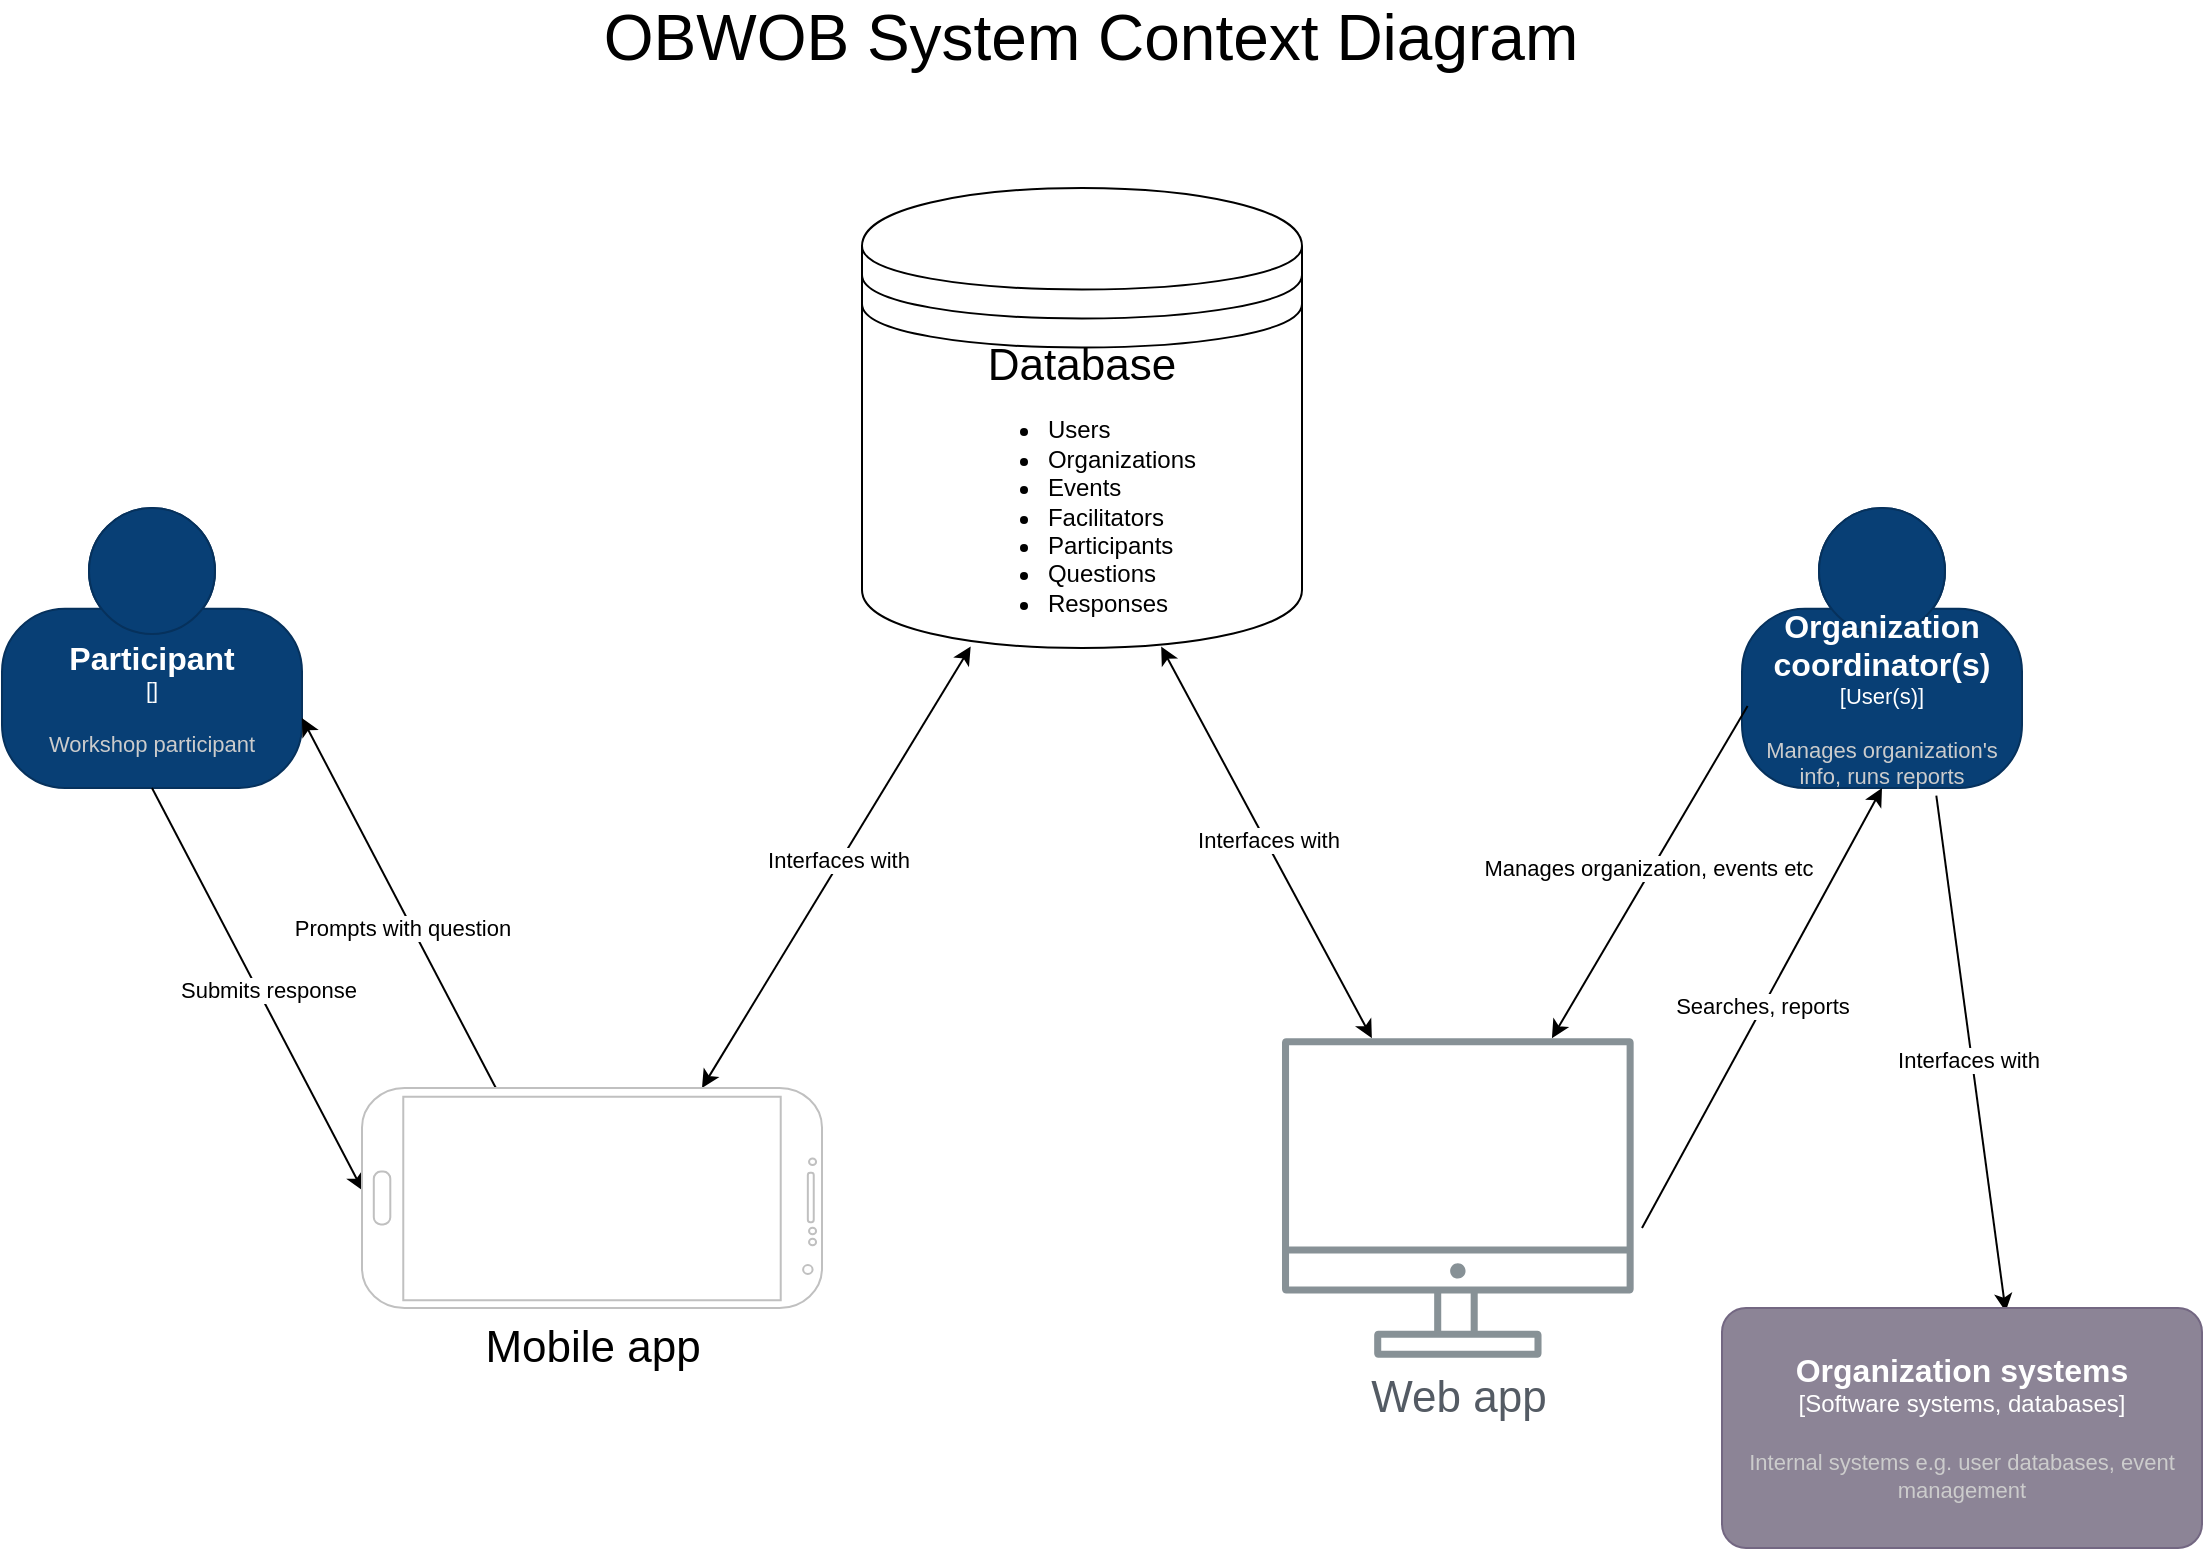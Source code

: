 <mxfile version="24.7.17">
  <diagram name="Page-1" id="Haewlsi_iovVv61Tuty4">
    <mxGraphModel dx="1050" dy="557" grid="1" gridSize="10" guides="1" tooltips="1" connect="1" arrows="1" fold="1" page="1" pageScale="1" pageWidth="1169" pageHeight="827" math="0" shadow="0">
      <root>
        <mxCell id="0" />
        <mxCell id="1" parent="0" />
        <object placeholders="1" c4Name="Participant" c4Type="" c4Description="Workshop participant" label="&lt;font style=&quot;font-size: 16px&quot;&gt;&lt;b&gt;%c4Name%&lt;/b&gt;&lt;/font&gt;&lt;div&gt;[%c4Type%]&lt;/div&gt;&lt;br&gt;&lt;div&gt;&lt;font style=&quot;font-size: 11px&quot;&gt;&lt;font color=&quot;#cccccc&quot;&gt;%c4Description%&lt;/font&gt;&lt;/div&gt;" id="6MHDGr1IVYE9pwsXuLm0-26">
          <mxCell style="html=1;fontSize=11;dashed=0;whiteSpace=wrap;fillColor=#083F75;strokeColor=#06315C;fontColor=#ffffff;shape=mxgraph.c4.person2;align=center;metaEdit=1;points=[[0.5,0,0],[1,0.5,0],[1,0.75,0],[0.75,1,0],[0.5,1,0],[0.25,1,0],[0,0.75,0],[0,0.5,0]];resizable=1;movable=1;rotatable=1;deletable=1;editable=1;locked=0;connectable=1;" vertex="1" parent="1">
            <mxGeometry x="40" y="290" width="150" height="140" as="geometry" />
          </mxCell>
        </object>
        <object placeholders="1" c4Name="Organization coordinator(s)" c4Type="User(s)" c4Description="Manages organization&#39;s info, runs reports" label="&lt;font style=&quot;font-size: 16px&quot;&gt;&lt;b&gt;%c4Name%&lt;/b&gt;&lt;/font&gt;&lt;div&gt;[%c4Type%]&lt;/div&gt;&lt;br&gt;&lt;div&gt;&lt;font style=&quot;font-size: 11px&quot;&gt;&lt;font color=&quot;#cccccc&quot;&gt;%c4Description%&lt;/font&gt;&lt;/div&gt;" id="6MHDGr1IVYE9pwsXuLm0-28">
          <mxCell style="html=1;fontSize=11;dashed=0;whiteSpace=wrap;fillColor=#083F75;strokeColor=#06315C;fontColor=#ffffff;shape=mxgraph.c4.person2;align=center;metaEdit=1;points=[[0.5,0,0],[1,0.5,0],[1,0.75,0],[0.75,1,0],[0.5,1,0],[0.25,1,0],[0,0.75,0],[0,0.5,0]];resizable=1;movable=1;rotatable=1;deletable=1;editable=1;locked=0;connectable=1;" vertex="1" parent="1">
            <mxGeometry x="910" y="290" width="140" height="140" as="geometry" />
          </mxCell>
        </object>
        <mxCell id="6MHDGr1IVYE9pwsXuLm0-29" value="&lt;font style=&quot;font-size: 22px;&quot;&gt;Database&lt;/font&gt;&lt;div style=&quot;text-align: left;&quot;&gt;&lt;ul&gt;&lt;li&gt;Users&lt;/li&gt;&lt;li&gt;Organizations&lt;/li&gt;&lt;li&gt;&lt;font style=&quot;font-size: 12px;&quot;&gt;Events&lt;/font&gt;&lt;/li&gt;&lt;li&gt;Facilitators&lt;/li&gt;&lt;li&gt;Participants&lt;/li&gt;&lt;li&gt;Questions&lt;/li&gt;&lt;li&gt;Responses&lt;/li&gt;&lt;/ul&gt;&lt;/div&gt;" style="shape=datastore;whiteSpace=wrap;html=1;" vertex="1" parent="1">
          <mxGeometry x="470" y="130" width="220" height="230" as="geometry" />
        </mxCell>
        <mxCell id="6MHDGr1IVYE9pwsXuLm0-31" value="" style="endArrow=classic;html=1;rounded=0;entryX=1;entryY=0.75;entryDx=0;entryDy=0;entryPerimeter=0;exitX=0.024;exitY=0.703;exitDx=0;exitDy=0;exitPerimeter=0;" edge="1" parent="1" source="6MHDGr1IVYE9pwsXuLm0-41" target="6MHDGr1IVYE9pwsXuLm0-26">
          <mxGeometry width="50" height="50" relative="1" as="geometry">
            <mxPoint x="280" y="570" as="sourcePoint" />
            <mxPoint x="680" y="470" as="targetPoint" />
          </mxGeometry>
        </mxCell>
        <mxCell id="6MHDGr1IVYE9pwsXuLm0-32" value="Prompts with question" style="edgeLabel;html=1;align=center;verticalAlign=middle;resizable=0;points=[];" vertex="1" connectable="0" parent="6MHDGr1IVYE9pwsXuLm0-31">
          <mxGeometry x="-0.092" y="4" relative="1" as="geometry">
            <mxPoint as="offset" />
          </mxGeometry>
        </mxCell>
        <mxCell id="6MHDGr1IVYE9pwsXuLm0-33" value="" style="endArrow=classic;html=1;rounded=0;entryX=0.467;entryY=0.998;entryDx=0;entryDy=0;entryPerimeter=0;exitX=0.5;exitY=1;exitDx=0;exitDy=0;exitPerimeter=0;" edge="1" parent="1" source="6MHDGr1IVYE9pwsXuLm0-26" target="6MHDGr1IVYE9pwsXuLm0-41">
          <mxGeometry width="50" height="50" relative="1" as="geometry">
            <mxPoint x="260" y="510" as="sourcePoint" />
            <mxPoint x="309.19" y="577.84" as="targetPoint" />
          </mxGeometry>
        </mxCell>
        <mxCell id="6MHDGr1IVYE9pwsXuLm0-34" value="Submits response" style="edgeLabel;html=1;align=center;verticalAlign=middle;resizable=0;points=[];" vertex="1" connectable="0" parent="6MHDGr1IVYE9pwsXuLm0-33">
          <mxGeometry x="0.019" y="5" relative="1" as="geometry">
            <mxPoint as="offset" />
          </mxGeometry>
        </mxCell>
        <mxCell id="6MHDGr1IVYE9pwsXuLm0-35" value="" style="endArrow=classic;startArrow=classic;html=1;rounded=0;entryX=0.247;entryY=0.997;entryDx=0;entryDy=0;entryPerimeter=0;" edge="1" parent="1" target="6MHDGr1IVYE9pwsXuLm0-29">
          <mxGeometry width="50" height="50" relative="1" as="geometry">
            <mxPoint x="390" y="580" as="sourcePoint" />
            <mxPoint x="531.94" y="390.23" as="targetPoint" />
            <Array as="points">
              <mxPoint x="390" y="580" />
            </Array>
          </mxGeometry>
        </mxCell>
        <mxCell id="6MHDGr1IVYE9pwsXuLm0-36" value="Interfaces with" style="edgeLabel;html=1;align=center;verticalAlign=middle;resizable=0;points=[];" vertex="1" connectable="0" parent="6MHDGr1IVYE9pwsXuLm0-35">
          <mxGeometry x="0.029" y="2" relative="1" as="geometry">
            <mxPoint as="offset" />
          </mxGeometry>
        </mxCell>
        <mxCell id="6MHDGr1IVYE9pwsXuLm0-37" value="&lt;font style=&quot;font-size: 32px;&quot;&gt;OBWOB System Context Diagram&lt;/font&gt;" style="text;html=1;align=center;verticalAlign=middle;whiteSpace=wrap;rounded=0;" vertex="1" parent="1">
          <mxGeometry x="302" y="40" width="565" height="30" as="geometry" />
        </mxCell>
        <mxCell id="6MHDGr1IVYE9pwsXuLm0-41" value="&lt;font style=&quot;font-size: 22px;&quot;&gt;Mobile app&lt;/font&gt;" style="verticalLabelPosition=bottom;verticalAlign=top;html=1;shadow=0;dashed=0;strokeWidth=1;shape=mxgraph.android.phone2;strokeColor=#c0c0c0;direction=south;" vertex="1" parent="1">
          <mxGeometry x="220" y="580" width="230" height="110" as="geometry" />
        </mxCell>
        <mxCell id="6MHDGr1IVYE9pwsXuLm0-42" value="&lt;font style=&quot;font-size: 22px;&quot;&gt;Web app&lt;/font&gt;" style="sketch=0;outlineConnect=0;gradientColor=none;fontColor=#545B64;strokeColor=none;fillColor=#879196;dashed=0;verticalLabelPosition=bottom;verticalAlign=top;align=center;html=1;fontSize=12;fontStyle=0;aspect=fixed;shape=mxgraph.aws4.illustration_desktop;pointerEvents=1" vertex="1" parent="1">
          <mxGeometry x="680" y="555" width="175.83" height="160" as="geometry" />
        </mxCell>
        <mxCell id="6MHDGr1IVYE9pwsXuLm0-43" value="" style="endArrow=classic;html=1;rounded=0;exitX=0.02;exitY=0.707;exitDx=0;exitDy=0;exitPerimeter=0;" edge="1" parent="1" source="6MHDGr1IVYE9pwsXuLm0-28" target="6MHDGr1IVYE9pwsXuLm0-42">
          <mxGeometry width="50" height="50" relative="1" as="geometry">
            <mxPoint x="650" y="560" as="sourcePoint" />
            <mxPoint x="840" y="550" as="targetPoint" />
          </mxGeometry>
        </mxCell>
        <mxCell id="6MHDGr1IVYE9pwsXuLm0-44" value="Manages organization, events etc" style="edgeLabel;html=1;align=center;verticalAlign=middle;resizable=0;points=[];" vertex="1" connectable="0" parent="6MHDGr1IVYE9pwsXuLm0-43">
          <mxGeometry x="-0.014" y="-2" relative="1" as="geometry">
            <mxPoint as="offset" />
          </mxGeometry>
        </mxCell>
        <mxCell id="6MHDGr1IVYE9pwsXuLm0-45" value="" style="endArrow=classic;html=1;rounded=0;entryX=0.5;entryY=1;entryDx=0;entryDy=0;entryPerimeter=0;" edge="1" parent="1" target="6MHDGr1IVYE9pwsXuLm0-28">
          <mxGeometry width="50" height="50" relative="1" as="geometry">
            <mxPoint x="860" y="650" as="sourcePoint" />
            <mxPoint x="700" y="510" as="targetPoint" />
          </mxGeometry>
        </mxCell>
        <mxCell id="6MHDGr1IVYE9pwsXuLm0-46" value="Searches, reports" style="edgeLabel;html=1;align=center;verticalAlign=middle;resizable=0;points=[];" vertex="1" connectable="0" parent="6MHDGr1IVYE9pwsXuLm0-45">
          <mxGeometry x="0.009" y="1" relative="1" as="geometry">
            <mxPoint as="offset" />
          </mxGeometry>
        </mxCell>
        <mxCell id="6MHDGr1IVYE9pwsXuLm0-49" value="" style="endArrow=classic;startArrow=classic;html=1;rounded=0;exitX=0.68;exitY=0.997;exitDx=0;exitDy=0;exitPerimeter=0;" edge="1" parent="1" source="6MHDGr1IVYE9pwsXuLm0-29" target="6MHDGr1IVYE9pwsXuLm0-42">
          <mxGeometry width="50" height="50" relative="1" as="geometry">
            <mxPoint x="650" y="560" as="sourcePoint" />
            <mxPoint x="700" y="510" as="targetPoint" />
          </mxGeometry>
        </mxCell>
        <mxCell id="6MHDGr1IVYE9pwsXuLm0-50" value="Interfaces with" style="edgeLabel;html=1;align=center;verticalAlign=middle;resizable=0;points=[];" vertex="1" connectable="0" parent="6MHDGr1IVYE9pwsXuLm0-49">
          <mxGeometry x="-0.011" y="1" relative="1" as="geometry">
            <mxPoint as="offset" />
          </mxGeometry>
        </mxCell>
        <mxCell id="6MHDGr1IVYE9pwsXuLm0-52" value="" style="endArrow=classic;html=1;rounded=0;exitX=0.694;exitY=1.027;exitDx=0;exitDy=0;exitPerimeter=0;entryX=0.591;entryY=0.015;entryDx=0;entryDy=0;entryPerimeter=0;" edge="1" parent="1" source="6MHDGr1IVYE9pwsXuLm0-28" target="6MHDGr1IVYE9pwsXuLm0-55">
          <mxGeometry width="50" height="50" relative="1" as="geometry">
            <mxPoint x="590" y="570" as="sourcePoint" />
            <mxPoint x="1085" y="690" as="targetPoint" />
          </mxGeometry>
        </mxCell>
        <mxCell id="6MHDGr1IVYE9pwsXuLm0-53" value="Interfaces with" style="edgeLabel;html=1;align=center;verticalAlign=middle;resizable=0;points=[];" vertex="1" connectable="0" parent="6MHDGr1IVYE9pwsXuLm0-52">
          <mxGeometry x="0.02" y="-2" relative="1" as="geometry">
            <mxPoint as="offset" />
          </mxGeometry>
        </mxCell>
        <object placeholders="1" c4Name="Organization systems" c4Type="Software systems, databases" c4Description="Internal systems e.g. user databases, event management" label="&lt;font style=&quot;font-size: 16px&quot;&gt;&lt;b&gt;%c4Name%&lt;/b&gt;&lt;/font&gt;&lt;div&gt;[%c4Type%]&lt;/div&gt;&lt;br&gt;&lt;div&gt;&lt;font style=&quot;font-size: 11px&quot;&gt;&lt;font color=&quot;#cccccc&quot;&gt;%c4Description%&lt;/font&gt;&lt;/div&gt;" id="6MHDGr1IVYE9pwsXuLm0-55">
          <mxCell style="rounded=1;whiteSpace=wrap;html=1;labelBackgroundColor=none;fillColor=#8C8496;fontColor=#ffffff;align=center;arcSize=10;strokeColor=#736782;metaEdit=1;resizable=0;points=[[0.25,0,0],[0.5,0,0],[0.75,0,0],[1,0.25,0],[1,0.5,0],[1,0.75,0],[0.75,1,0],[0.5,1,0],[0.25,1,0],[0,0.75,0],[0,0.5,0],[0,0.25,0]];" vertex="1" parent="1">
            <mxGeometry x="900" y="690" width="240" height="120" as="geometry" />
          </mxCell>
        </object>
      </root>
    </mxGraphModel>
  </diagram>
</mxfile>
